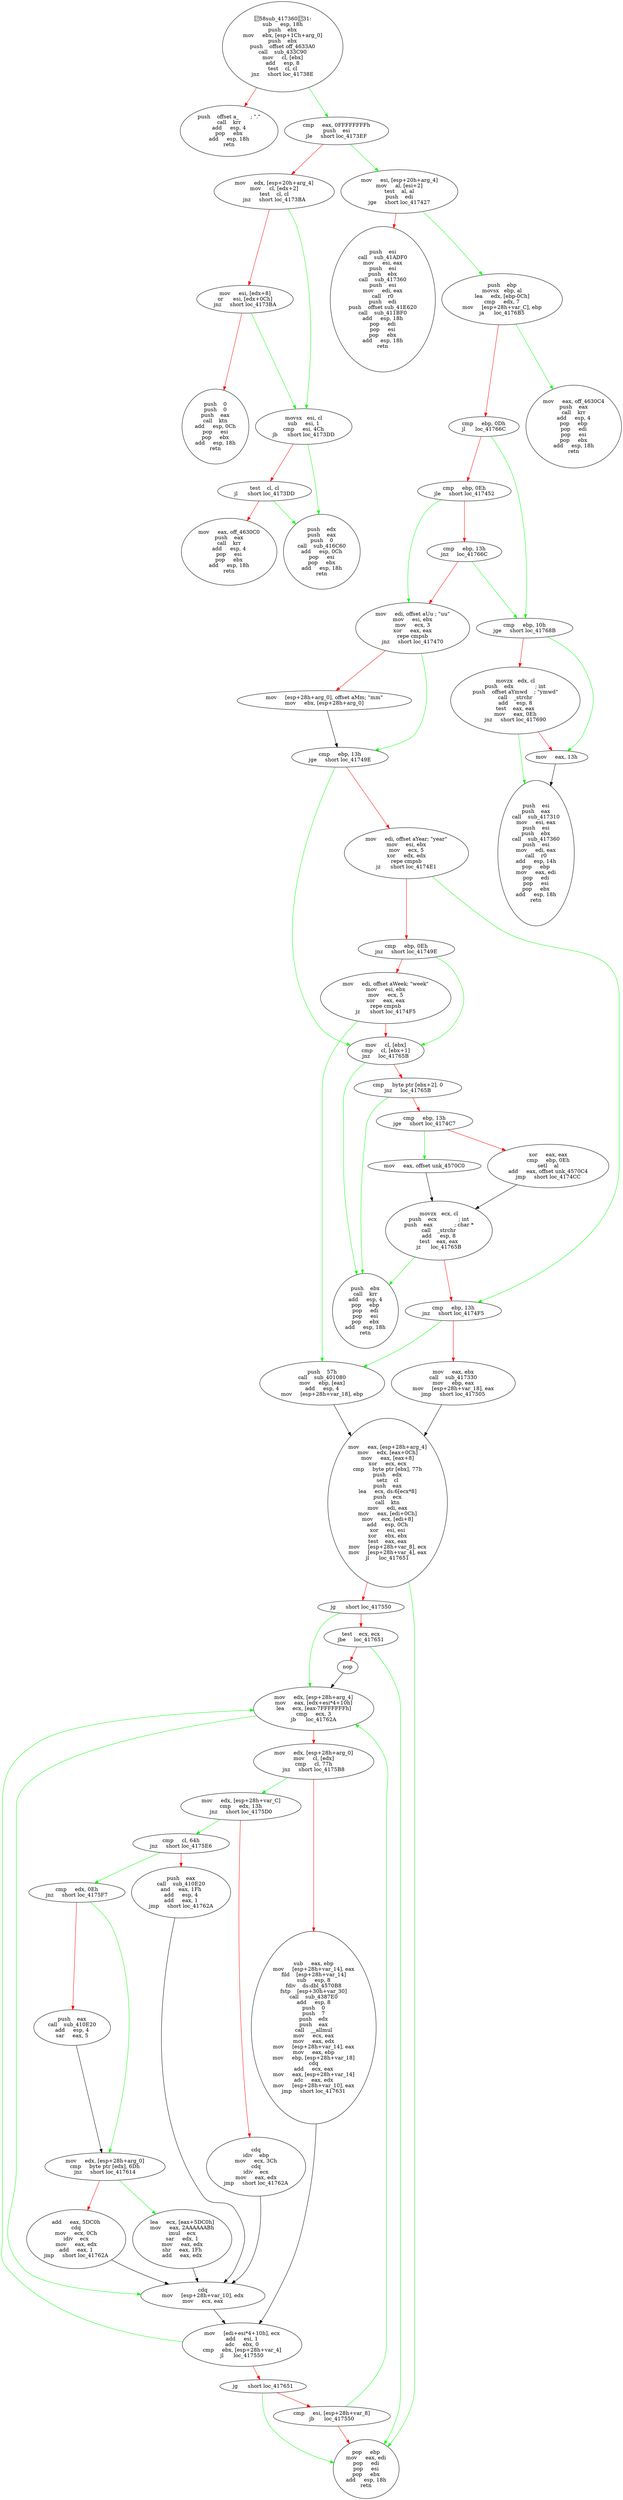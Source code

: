 digraph G{
Node0 [label = "58sub_41736031:
sub     esp, 18h
push    ebx
mov     ebx, [esp+1Ch+arg_0]
push    ebx
push    offset off_4633A0
call    sub_433C90
mov     cl, [ebx]
add     esp, 8
test    cl, cl
jnz     short loc_41738E"]
Node1 [label = "push    offset a_       ; \".\"
call    krr
add     esp, 4
pop     ebx
add     esp, 18h
retn"]
Node2 [label = "cmp     eax, 0FFFFFFFFh
push    esi
jle     short loc_4173EF"]
Node3 [label = "mov     edx, [esp+20h+arg_4]
mov     cl, [edx+2]
test    cl, cl
jnz     short loc_4173BA"]
Node4 [label = "mov     esi, [edx+8]
or      esi, [edx+0Ch]
jnz     short loc_4173BA"]
Node5 [label = "push    0
push    0
push    eax
call    ktn
add     esp, 0Ch
pop     esi
pop     ebx
add     esp, 18h
retn"]
Node6 [label = "movsx   esi, cl
sub     esi, 1
cmp     esi, 4Ch
jb      short loc_4173DD"]
Node7 [label = "test    cl, cl
jl      short loc_4173DD"]
Node8 [label = "mov     eax, off_4630C0
push    eax
call    krr
add     esp, 4
pop     esi
pop     ebx
add     esp, 18h
retn"]
Node9 [label = "push    edx
push    eax
push    0
call    sub_416C60
add     esp, 0Ch
pop     esi
pop     ebx
add     esp, 18h
retn"]
Node10 [label = "mov     esi, [esp+20h+arg_4]
mov     al, [esi+2]
test    al, al
push    edi
jge     short loc_417427"]
Node11 [label = "push    esi
call    sub_41ADF0
mov     esi, eax
push    esi
push    ebx
call    sub_417360
push    esi
mov     edi, eax
call    r0
push    edi
push    offset sub_41E620
call    sub_411BF0
add     esp, 18h
pop     edi
pop     esi
pop     ebx
add     esp, 18h
retn"]
Node12 [label = "push    ebp
movsx   ebp, al
lea     edx, [ebp-0Ch]
cmp     edx, 7
mov     [esp+28h+var_C], ebp
ja      loc_4176B5"]
Node13 [label = "cmp     ebp, 0Dh
jl      loc_41766C"]
Node14 [label = "cmp     ebp, 0Eh
jle     short loc_417452"]
Node15 [label = "cmp     ebp, 13h
jnz     loc_41766C"]
Node16 [label = "mov     edi, offset aUu ; \"uu\"
mov     esi, ebx
mov     ecx, 3
xor     eax, eax
repe cmpsb
jnz     short loc_417470"]
Node17 [label = "mov     [esp+28h+arg_0], offset aMm; \"mm\"
mov     ebx, [esp+28h+arg_0]"]
Node18 [label = "cmp     ebp, 13h
jge     short loc_41749E"]
Node19 [label = "mov     edi, offset aYear; \"year\"
mov     esi, ebx
mov     ecx, 5
xor     edx, edx
repe cmpsb
jz      short loc_4174E1"]
Node20 [label = "cmp     ebp, 0Eh
jnz     short loc_41749E"]
Node21 [label = "mov     edi, offset aWeek; \"week\"
mov     esi, ebx
mov     ecx, 5
xor     eax, eax
repe cmpsb
jz      short loc_4174F5"]
Node22 [label = "mov     cl, [ebx]
cmp     cl, [ebx+1]
jnz     loc_41765B"]
Node23 [label = "cmp     byte ptr [ebx+2], 0
jnz     loc_41765B"]
Node24 [label = "cmp     ebp, 13h
jge     short loc_4174C7"]
Node25 [label = "xor     eax, eax
cmp     ebp, 0Eh
setl    al
add     eax, offset unk_4570C4
jmp     short loc_4174CC"]
Node26 [label = "mov     eax, offset unk_4570C0"]
Node27 [label = "movzx   ecx, cl
push    ecx             ; int
push    eax             ; char *
call    _strchr
add     esp, 8
test    eax, eax
jz      loc_41765B"]
Node28 [label = "cmp     ebp, 13h
jnz     short loc_4174F5"]
Node29 [label = "mov     eax, ebx
call    sub_417330
mov     ebp, eax
mov     [esp+28h+var_18], eax
jmp     short loc_417505"]
Node30 [label = "push    57h
call    sub_401080
mov     ebp, [eax]
add     esp, 4
mov     [esp+28h+var_18], ebp"]
Node31 [label = "mov     eax, [esp+28h+arg_4]
mov     edx, [eax+0Ch]
mov     eax, [eax+8]
xor     ecx, ecx
cmp     byte ptr [ebx], 77h
push    edx
setz    cl
push    eax
lea     ecx, ds:6[ecx*8]
push    ecx
call    ktn
mov     edi, eax
mov     eax, [edi+0Ch]
mov     ecx, [edi+8]
add     esp, 0Ch
xor     esi, esi
xor     ebx, ebx
test    eax, eax
mov     [esp+28h+var_8], ecx
mov     [esp+28h+var_4], eax
jl      loc_417651"]
Node32 [label = "jg      short loc_417550"]
Node33 [label = "test    ecx, ecx
jbe     loc_417651"]
Node34 [label = "nop"]
Node35 [label = "mov     edx, [esp+28h+arg_4]
mov     eax, [edx+esi*4+10h]
lea     ecx, [eax-7FFFFFFFh]
cmp     ecx, 3
jb      loc_41762A"]
Node36 [label = "mov     edx, [esp+28h+arg_0]
mov     cl, [edx]
cmp     cl, 77h
jnz     short loc_4175B8"]
Node37 [label = "sub     eax, ebp
mov     [esp+28h+var_14], eax
fild    [esp+28h+var_14]
sub     esp, 8
fdiv    ds:dbl_4570B8
fstp    [esp+30h+var_30]
call    sub_4387E0
add     esp, 8
push    0
push    7
push    edx
push    eax
call    __allmul
mov     ecx, eax
mov     eax, edx
mov     [esp+28h+var_14], eax
mov     eax, ebp
mov     ebp, [esp+28h+var_18]
cdq
add     ecx, eax
mov     eax, [esp+28h+var_14]
adc     eax, edx
mov     [esp+28h+var_10], eax
jmp     short loc_417631"]
Node38 [label = "mov     edx, [esp+28h+var_C]
cmp     edx, 13h
jnz     short loc_4175D0"]
Node39 [label = "cdq
idiv    ebp
mov     ecx, 3Ch
cdq
idiv    ecx
mov     eax, edx
jmp     short loc_41762A"]
Node40 [label = "cmp     cl, 64h
jnz     short loc_4175E6"]
Node41 [label = "push    eax
call    sub_410E20
and     eax, 1Fh
add     esp, 4
add     eax, 1
jmp     short loc_41762A"]
Node42 [label = "cmp     edx, 0Eh
jnz     short loc_4175F7"]
Node43 [label = "push    eax
call    sub_410E20
add     esp, 4
sar     eax, 5"]
Node44 [label = "mov     edx, [esp+28h+arg_0]
cmp     byte ptr [edx], 6Dh
jnz     short loc_417614"]
Node45 [label = "add     eax, 5DC0h
cdq
mov     ecx, 0Ch
idiv    ecx
mov     eax, edx
add     eax, 1
jmp     short loc_41762A"]
Node46 [label = "lea     ecx, [eax+5DC0h]
mov     eax, 2AAAAAABh
imul    ecx
sar     edx, 1
mov     eax, edx
shr     eax, 1Fh
add     eax, edx"]
Node47 [label = "cdq
mov     [esp+28h+var_10], edx
mov     ecx, eax"]
Node48 [label = "mov     [edi+esi*4+10h], ecx
add     esi, 1
adc     ebx, 0
cmp     ebx, [esp+28h+var_4]
jl      loc_417550"]
Node49 [label = "jg      short loc_417651"]
Node50 [label = "cmp     esi, [esp+28h+var_8]
jb      loc_417550"]
Node51 [label = "pop     ebp
mov     eax, edi
pop     edi
pop     esi
pop     ebx
add     esp, 18h
retn"]
Node52 [label = "push    ebx
call    krr
add     esp, 4
pop     ebp
pop     edi
pop     esi
pop     ebx
add     esp, 18h
retn"]
Node53 [label = "cmp     ebp, 10h
jge     short loc_41768B"]
Node54 [label = "movzx   edx, cl
push    edx             ; int
push    offset aYmwd    ; \"ymwd\"
call    _strchr
add     esp, 8
test    eax, eax
mov     eax, 0Eh
jnz     short loc_417690"]
Node55 [label = "mov     eax, 13h"]
Node56 [label = "push    esi
push    eax
call    sub_417310
mov     esi, eax
push    esi
push    ebx
call    sub_417360
push    esi
mov     edi, eax
call    r0
add     esp, 14h
pop     ebp
mov     eax, edi
pop     edi
pop     esi
pop     ebx
add     esp, 18h
retn"]
Node57 [label = "mov     eax, off_4630C4
push    eax
call    krr
add     esp, 4
pop     ebp
pop     edi
pop     esi
pop     ebx
add     esp, 18h
retn"]
Node0 -> Node1 [color = "red"]
Node0 -> Node2 [color = "green"]
Node2 -> Node3 [color = "red"]
Node2 -> Node10 [color = "green"]
Node3 -> Node4 [color = "red"]
Node3 -> Node6 [color = "green"]
Node4 -> Node5 [color = "red"]
Node4 -> Node6 [color = "green"]
Node6 -> Node7 [color = "red"]
Node6 -> Node9 [color = "green"]
Node7 -> Node8 [color = "red"]
Node7 -> Node9 [color = "green"]
Node10 -> Node11 [color = "red"]
Node10 -> Node12 [color = "green"]
Node12 -> Node13 [color = "red"]
Node12 -> Node57 [color = "green"]
Node13 -> Node14 [color = "red"]
Node13 -> Node53 [color = "green"]
Node14 -> Node15 [color = "red"]
Node14 -> Node16 [color = "green"]
Node15 -> Node16 [color = "red"]
Node15 -> Node53 [color = "green"]
Node16 -> Node17 [color = "red"]
Node16 -> Node18 [color = "green"]
Node17 -> Node18 [color = "black"]
Node18 -> Node19 [color = "red"]
Node18 -> Node22 [color = "green"]
Node19 -> Node20 [color = "red"]
Node19 -> Node28 [color = "green"]
Node20 -> Node21 [color = "red"]
Node20 -> Node22 [color = "green"]
Node21 -> Node22 [color = "red"]
Node21 -> Node30 [color = "green"]
Node22 -> Node23 [color = "red"]
Node22 -> Node52 [color = "green"]
Node23 -> Node24 [color = "red"]
Node23 -> Node52 [color = "green"]
Node24 -> Node25 [color = "red"]
Node24 -> Node26 [color = "green"]
Node25 -> Node27 [color = "black"]
Node26 -> Node27 [color = "black"]
Node27 -> Node28 [color = "red"]
Node27 -> Node52 [color = "green"]
Node28 -> Node29 [color = "red"]
Node28 -> Node30 [color = "green"]
Node29 -> Node31 [color = "black"]
Node30 -> Node31 [color = "black"]
Node31 -> Node32 [color = "red"]
Node31 -> Node51 [color = "green"]
Node32 -> Node33 [color = "red"]
Node32 -> Node35 [color = "green"]
Node33 -> Node34 [color = "red"]
Node33 -> Node51 [color = "green"]
Node34 -> Node35 [color = "black"]
Node35 -> Node36 [color = "red"]
Node35 -> Node47 [color = "green"]
Node36 -> Node37 [color = "red"]
Node36 -> Node38 [color = "green"]
Node37 -> Node48 [color = "black"]
Node38 -> Node39 [color = "red"]
Node38 -> Node40 [color = "green"]
Node39 -> Node47 [color = "black"]
Node40 -> Node41 [color = "red"]
Node40 -> Node42 [color = "green"]
Node41 -> Node47 [color = "black"]
Node42 -> Node43 [color = "red"]
Node42 -> Node44 [color = "green"]
Node43 -> Node44 [color = "black"]
Node44 -> Node45 [color = "red"]
Node44 -> Node46 [color = "green"]
Node45 -> Node47 [color = "black"]
Node46 -> Node47 [color = "black"]
Node47 -> Node48 [color = "black"]
Node48 -> Node35 [color = "green"]
Node48 -> Node49 [color = "red"]
Node49 -> Node50 [color = "red"]
Node49 -> Node51 [color = "green"]
Node50 -> Node35 [color = "green"]
Node50 -> Node51 [color = "red"]
Node53 -> Node54 [color = "red"]
Node53 -> Node55 [color = "green"]
Node54 -> Node55 [color = "red"]
Node54 -> Node56 [color = "green"]
Node55 -> Node56 [color = "black"]
}